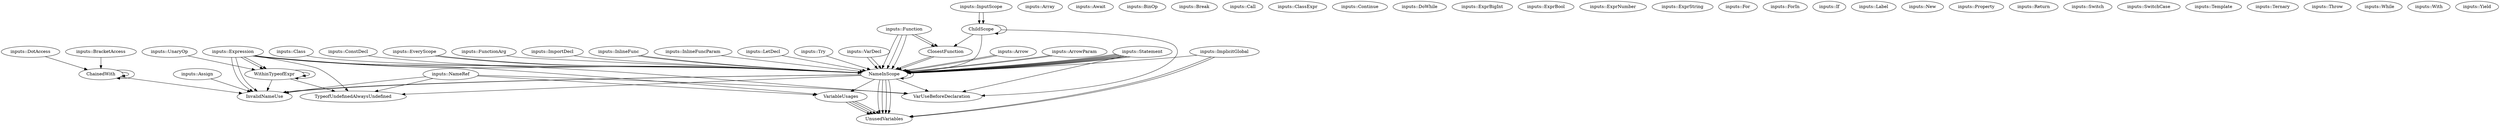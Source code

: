 digraph {
    0 [label=ChainedWith];
    1 [label=ChildScope];
    2 [label=ClosestFunction];
    3 [label=InvalidNameUse];
    4 [label=NameInScope];
    5 [label=TypeofUndefinedAlwaysUndefined];
    6 [label=UnusedVariables];
    7 [label=VarUseBeforeDeclaration];
    8 [label=VariableUsages];
    9 [label=WithinTypeofExpr];
    10 [label="inputs::Array"];
    11 [label="inputs::Arrow"];
    12 [label="inputs::ArrowParam"];
    13 [label="inputs::Assign"];
    14 [label="inputs::Await"];
    15 [label="inputs::BinOp"];
    16 [label="inputs::BracketAccess"];
    17 [label="inputs::Break"];
    18 [label="inputs::Call"];
    19 [label="inputs::Class"];
    20 [label="inputs::ClassExpr"];
    21 [label="inputs::ConstDecl"];
    22 [label="inputs::Continue"];
    23 [label="inputs::DoWhile"];
    24 [label="inputs::DotAccess"];
    25 [label="inputs::EveryScope"];
    26 [label="inputs::ExprBigInt"];
    27 [label="inputs::ExprBool"];
    28 [label="inputs::ExprNumber"];
    29 [label="inputs::ExprString"];
    30 [label="inputs::Expression"];
    31 [label="inputs::For"];
    32 [label="inputs::ForIn"];
    33 [label="inputs::Function"];
    34 [label="inputs::FunctionArg"];
    35 [label="inputs::If"];
    36 [label="inputs::ImplicitGlobal"];
    37 [label="inputs::ImportDecl"];
    38 [label="inputs::InlineFunc"];
    39 [label="inputs::InlineFuncParam"];
    40 [label="inputs::InputScope"];
    41 [label="inputs::Label"];
    42 [label="inputs::LetDecl"];
    43 [label="inputs::NameRef"];
    44 [label="inputs::New"];
    45 [label="inputs::Property"];
    46 [label="inputs::Return"];
    47 [label="inputs::Statement"];
    48 [label="inputs::Switch"];
    49 [label="inputs::SwitchCase"];
    50 [label="inputs::Template"];
    51 [label="inputs::Ternary"];
    52 [label="inputs::Throw"];
    53 [label="inputs::Try"];
    54 [label="inputs::UnaryOp"];
    55 [label="inputs::VarDecl"];
    56 [label="inputs::While"];
    57 [label="inputs::With"];
    58 [label="inputs::Yield"];
    0 -> 0;
    0 -> 0;
    0 -> 3;
    1 -> 1;
    1 -> 2;
    1 -> 4;
    1 -> 7;
    2 -> 4;
    2 -> 4;
    4 -> 3;
    4 -> 3;
    4 -> 4;
    4 -> 5;
    4 -> 6;
    4 -> 6;
    4 -> 6;
    4 -> 6;
    4 -> 7;
    4 -> 8;
    8 -> 6;
    8 -> 6;
    8 -> 6;
    8 -> 6;
    9 -> 3;
    9 -> 5;
    9 -> 9;
    9 -> 9;
    11 -> 4;
    11 -> 4;
    12 -> 4;
    12 -> 4;
    13 -> 3;
    16 -> 0;
    19 -> 4;
    21 -> 4;
    24 -> 0;
    25 -> 4;
    25 -> 4;
    30 -> 3;
    30 -> 3;
    30 -> 4;
    30 -> 4;
    30 -> 5;
    30 -> 7;
    30 -> 8;
    30 -> 9;
    30 -> 9;
    33 -> 2;
    33 -> 2;
    33 -> 4;
    33 -> 4;
    33 -> 4;
    34 -> 4;
    36 -> 4;
    36 -> 6;
    36 -> 6;
    37 -> 4;
    38 -> 4;
    38 -> 4;
    39 -> 4;
    40 -> 1;
    40 -> 1;
    42 -> 4;
    43 -> 3;
    43 -> 5;
    43 -> 7;
    43 -> 8;
    47 -> 4;
    47 -> 4;
    47 -> 4;
    47 -> 4;
    47 -> 4;
    47 -> 4;
    47 -> 4;
    47 -> 7;
    53 -> 4;
    54 -> 9;
    55 -> 4;
    55 -> 4;
}